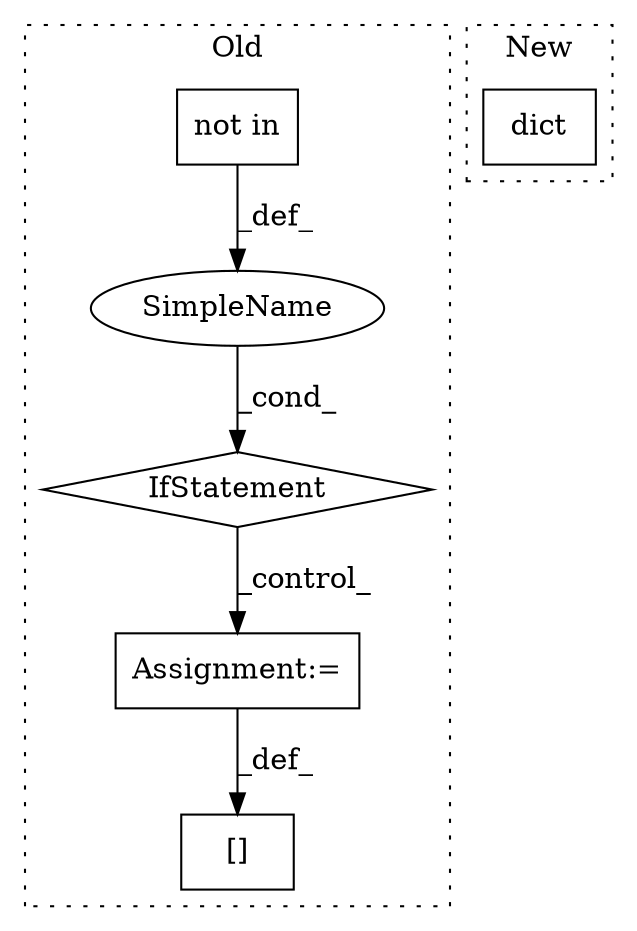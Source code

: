 digraph G {
subgraph cluster0 {
1 [label="not in" a="108" s="5720" l="26" shape="box"];
3 [label="IfStatement" a="25" s="5706,5746" l="14,2" shape="diamond"];
4 [label="Assignment:=" a="7" s="5852" l="2" shape="box"];
5 [label="SimpleName" a="42" s="" l="" shape="ellipse"];
6 [label="[]" a="2" s="5832,5851" l="8,1" shape="box"];
label = "Old";
style="dotted";
}
subgraph cluster1 {
2 [label="dict" a="32" s="3166" l="6" shape="box"];
label = "New";
style="dotted";
}
1 -> 5 [label="_def_"];
3 -> 4 [label="_control_"];
4 -> 6 [label="_def_"];
5 -> 3 [label="_cond_"];
}